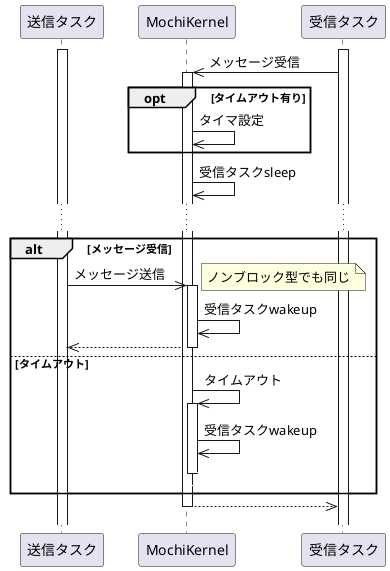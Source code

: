 @startuml

participant "送信タスク"  as send
participant "MochiKernel" as kernel
participant "受信タスク"  as recv

activate send
activate recv

kernel <<- recv: メッセージ受信
activate kernel

opt タイムアウト有り
    kernel ->> kernel: タイマ設定
end opt

kernel ->> kernel: 受信タスクsleep
...

alt メッセージ受信
    send ->> kernel: メッセージ送信
    activate kernel
    note right
        ノンブロック型でも同じ
    end note

    kernel ->> kernel: 受信タスクwakeup
    send <<-- kernel:
    deactivate kernel

else タイムアウト
    kernel ->> kernel: タイムアウト
    activate kernel
    kernel ->> kernel: 受信タスクwakeup
    kernel --[#FFFFFF]>> kernel:
    deactivate kernel
    ||5||
end alt

kernel -->> recv:
deactivate kernel

||10||

@enduml
